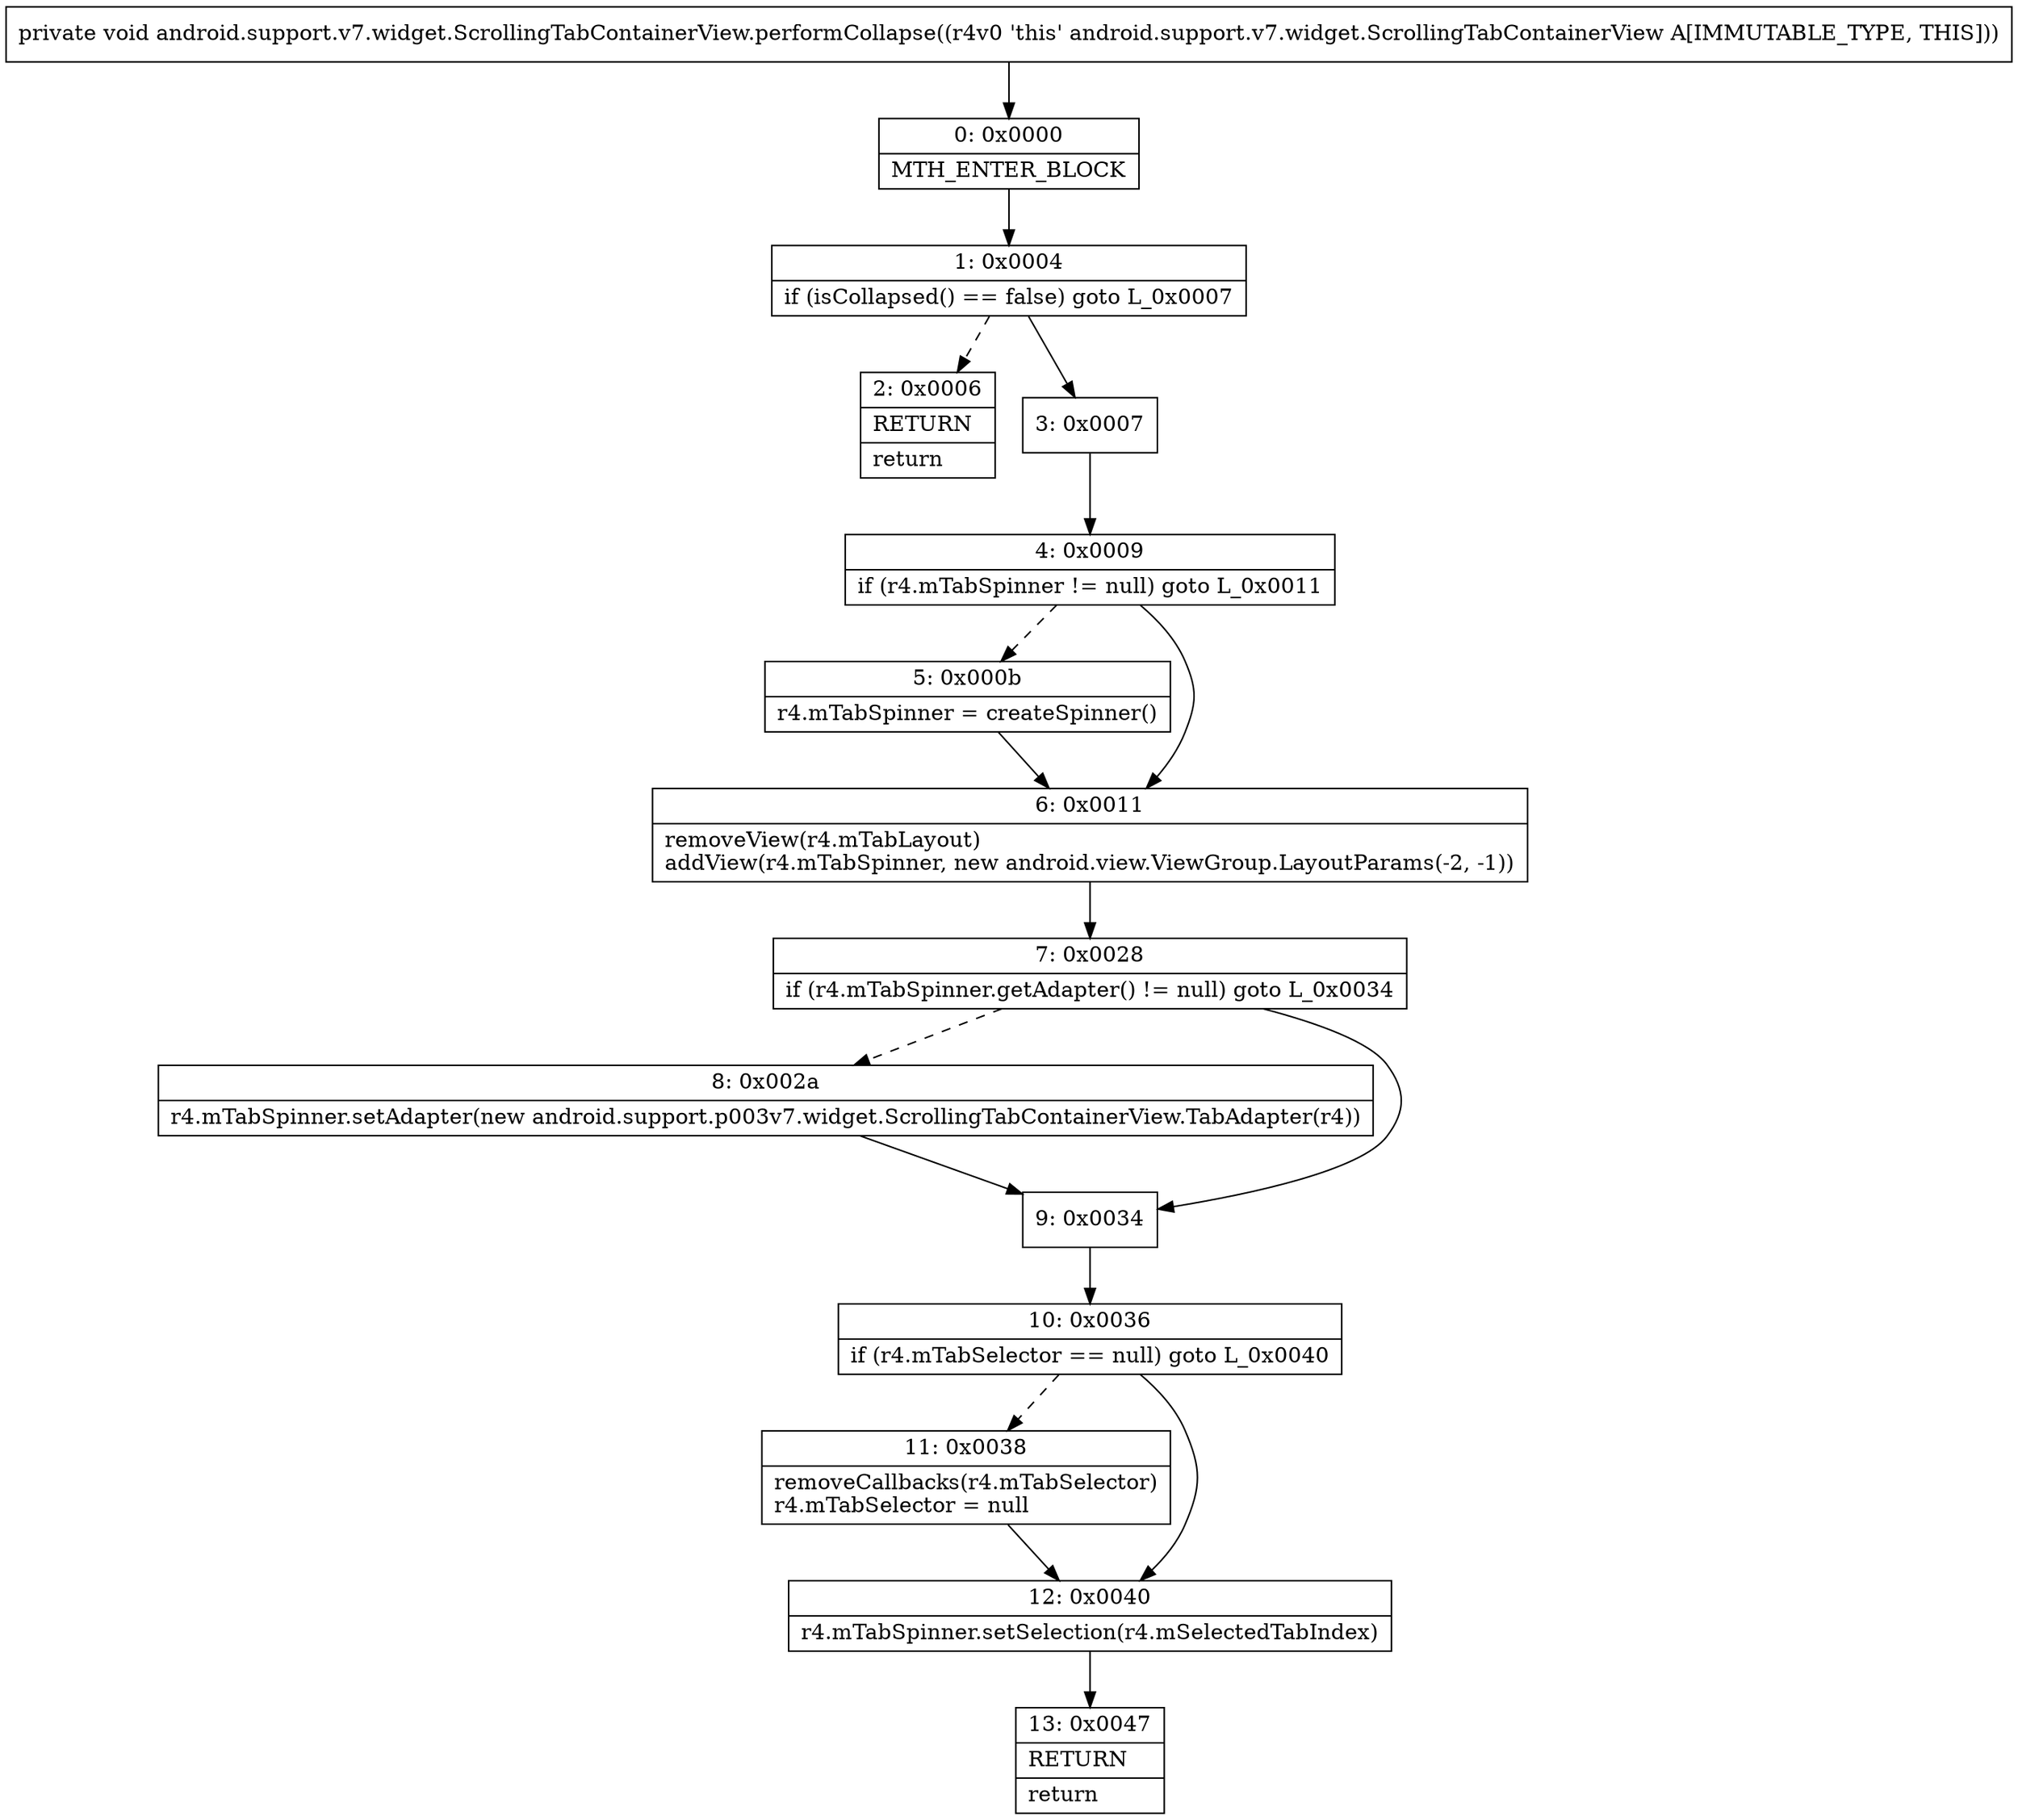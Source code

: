 digraph "CFG forandroid.support.v7.widget.ScrollingTabContainerView.performCollapse()V" {
Node_0 [shape=record,label="{0\:\ 0x0000|MTH_ENTER_BLOCK\l}"];
Node_1 [shape=record,label="{1\:\ 0x0004|if (isCollapsed() == false) goto L_0x0007\l}"];
Node_2 [shape=record,label="{2\:\ 0x0006|RETURN\l|return\l}"];
Node_3 [shape=record,label="{3\:\ 0x0007}"];
Node_4 [shape=record,label="{4\:\ 0x0009|if (r4.mTabSpinner != null) goto L_0x0011\l}"];
Node_5 [shape=record,label="{5\:\ 0x000b|r4.mTabSpinner = createSpinner()\l}"];
Node_6 [shape=record,label="{6\:\ 0x0011|removeView(r4.mTabLayout)\laddView(r4.mTabSpinner, new android.view.ViewGroup.LayoutParams(\-2, \-1))\l}"];
Node_7 [shape=record,label="{7\:\ 0x0028|if (r4.mTabSpinner.getAdapter() != null) goto L_0x0034\l}"];
Node_8 [shape=record,label="{8\:\ 0x002a|r4.mTabSpinner.setAdapter(new android.support.p003v7.widget.ScrollingTabContainerView.TabAdapter(r4))\l}"];
Node_9 [shape=record,label="{9\:\ 0x0034}"];
Node_10 [shape=record,label="{10\:\ 0x0036|if (r4.mTabSelector == null) goto L_0x0040\l}"];
Node_11 [shape=record,label="{11\:\ 0x0038|removeCallbacks(r4.mTabSelector)\lr4.mTabSelector = null\l}"];
Node_12 [shape=record,label="{12\:\ 0x0040|r4.mTabSpinner.setSelection(r4.mSelectedTabIndex)\l}"];
Node_13 [shape=record,label="{13\:\ 0x0047|RETURN\l|return\l}"];
MethodNode[shape=record,label="{private void android.support.v7.widget.ScrollingTabContainerView.performCollapse((r4v0 'this' android.support.v7.widget.ScrollingTabContainerView A[IMMUTABLE_TYPE, THIS])) }"];
MethodNode -> Node_0;
Node_0 -> Node_1;
Node_1 -> Node_2[style=dashed];
Node_1 -> Node_3;
Node_3 -> Node_4;
Node_4 -> Node_5[style=dashed];
Node_4 -> Node_6;
Node_5 -> Node_6;
Node_6 -> Node_7;
Node_7 -> Node_8[style=dashed];
Node_7 -> Node_9;
Node_8 -> Node_9;
Node_9 -> Node_10;
Node_10 -> Node_11[style=dashed];
Node_10 -> Node_12;
Node_11 -> Node_12;
Node_12 -> Node_13;
}


